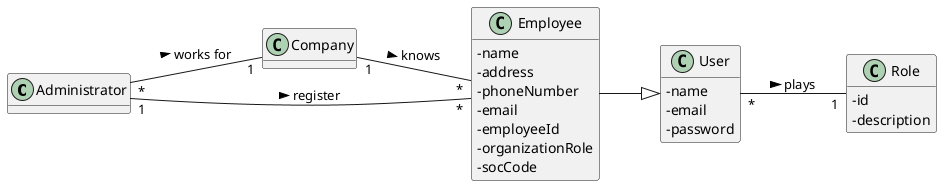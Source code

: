 @startuml
'https://plantuml.com/class-diagram
hide methods
left to right direction
skinparam classAttributeIconSize 0

class Administrator
class Company
class Employee
class User
class Role


class User{
-name
-email
-password
}
class Employee{
-name
-address
-phoneNumber
-email
-employeeId
-organizationRole
-socCode
}

class Role{
-id
-description
}

Administrator "*"--"1" Company : works for >
Employee --|> User
Company "1"--"*" Employee : knows >
Administrator "1"--"*" Employee : register >
User "*"--"1" Role : plays >
@enduml